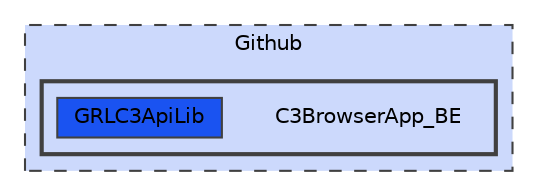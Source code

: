 digraph "C3BrowserApp_BE"
{
 // LATEX_PDF_SIZE
  bgcolor="transparent";
  edge [fontname=Helvetica,fontsize=10,labelfontname=Helvetica,labelfontsize=10];
  node [fontname=Helvetica,fontsize=10,shape=box,height=0.2,width=0.4];
  compound=true
  subgraph clusterdir_69161428018e52ad84691a5947f27cc9 {
    graph [ bgcolor="#ccd9fc", pencolor="grey25", label="Github", fontname=Helvetica,fontsize=10 style="filled,dashed", URL="dir_69161428018e52ad84691a5947f27cc9.html",tooltip=""]
  subgraph clusterdir_735a6239dd9a1f116cbf949f8b7f1c63 {
    graph [ bgcolor="#ccd9fc", pencolor="grey25", label="", fontname=Helvetica,fontsize=10 style="filled,bold", URL="dir_735a6239dd9a1f116cbf949f8b7f1c63.html",tooltip=""]
    dir_735a6239dd9a1f116cbf949f8b7f1c63 [shape=plaintext, label="C3BrowserApp_BE"];
  dir_3a312fd4f60e32c3e7ef88128b05e088 [label="GRLC3ApiLib", fillcolor="#1a53f1", color="grey25", style="filled", URL="dir_3a312fd4f60e32c3e7ef88128b05e088.html",tooltip=""];
  }
  }
}
